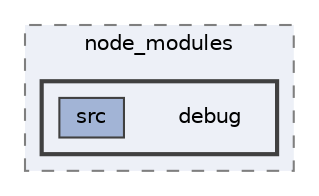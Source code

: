digraph "debug"
{
 // INTERACTIVE_SVG=YES
 // LATEX_PDF_SIZE
  bgcolor="transparent";
  edge [fontname=Helvetica,fontsize=10,labelfontname=Helvetica,labelfontsize=10];
  node [fontname=Helvetica,fontsize=10,shape=box,height=0.2,width=0.4];
  compound=true
  subgraph clusterdir_a7123d6b295578c61fe01482133a4996 {
    graph [ bgcolor="#edf0f7", pencolor="grey50", label="node_modules", fontname=Helvetica,fontsize=10 style="filled,dashed", URL="dir_a7123d6b295578c61fe01482133a4996.html",tooltip=""]
  subgraph clusterdir_6b3820cc5e87aacf8b05b5f6ad06cd1d {
    graph [ bgcolor="#edf0f7", pencolor="grey25", label="", fontname=Helvetica,fontsize=10 style="filled,bold", URL="dir_6b3820cc5e87aacf8b05b5f6ad06cd1d.html",tooltip=""]
    dir_6b3820cc5e87aacf8b05b5f6ad06cd1d [shape=plaintext, label="debug"];
  dir_9febfb34bf47b71f9858a4f465710f05 [label="src", fillcolor="#a2b4d6", color="grey25", style="filled", URL="dir_9febfb34bf47b71f9858a4f465710f05.html",tooltip=""];
  }
  }
}
